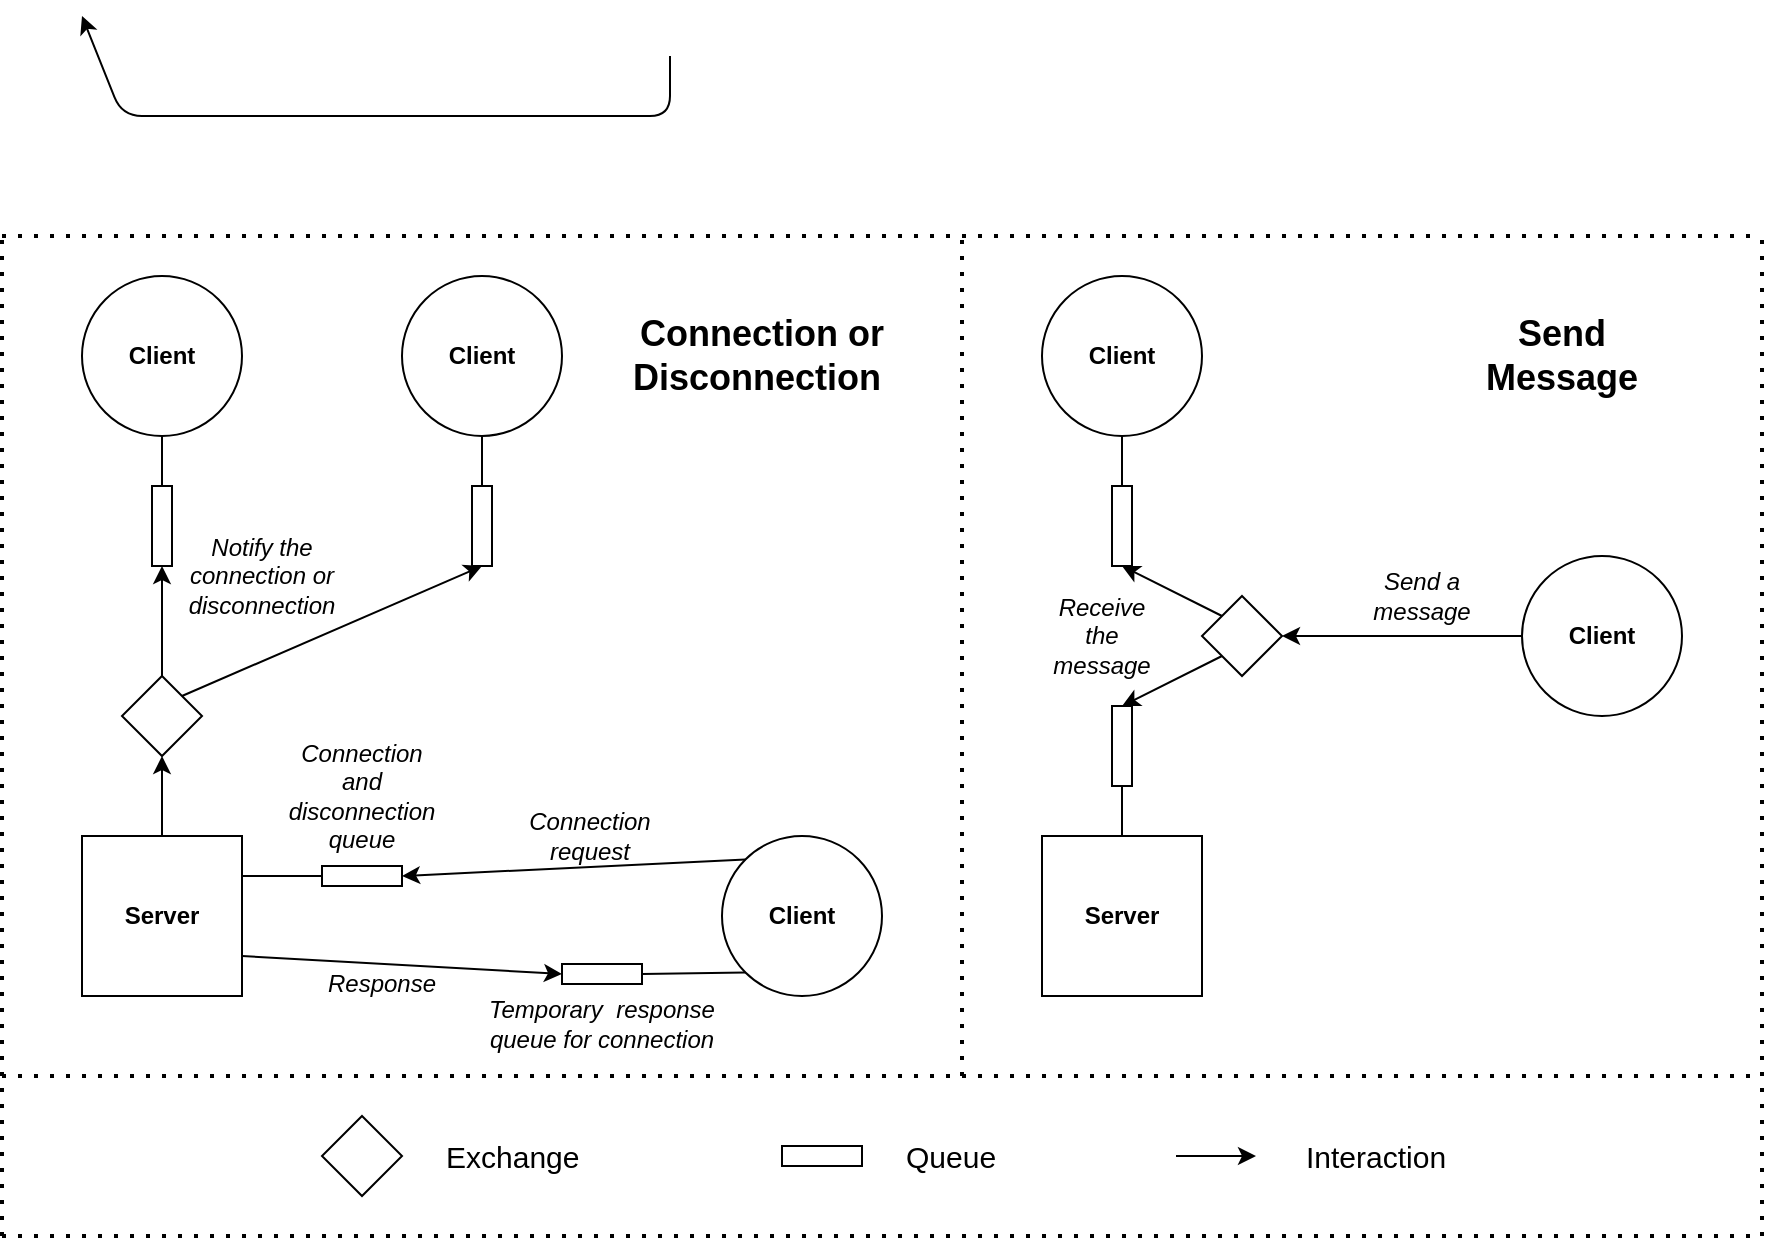 <mxfile version="14.4.4" type="device"><diagram id="poJp0hrxWmK55nHnmBi8" name="Page-1"><mxGraphModel dx="934" dy="618" grid="1" gridSize="10" guides="1" tooltips="1" connect="1" arrows="1" fold="1" page="1" pageScale="1" pageWidth="1169" pageHeight="827" math="0" shadow="0"><root><mxCell id="0"/><mxCell id="1" parent="0"/><mxCell id="VssdRpXeS_1NNYFtiYum-48" value="" style="rhombus;whiteSpace=wrap;html=1;" parent="1" vertex="1"><mxGeometry x="240" y="940" width="40" height="40" as="geometry"/></mxCell><mxCell id="VssdRpXeS_1NNYFtiYum-49" value="&lt;font style=&quot;font-size: 15px&quot;&gt;Exchange&lt;/font&gt;" style="text;html=1;strokeColor=none;fillColor=none;align=left;verticalAlign=middle;whiteSpace=wrap;rounded=0;" parent="1" vertex="1"><mxGeometry x="300" y="950" width="40" height="20" as="geometry"/></mxCell><mxCell id="VssdRpXeS_1NNYFtiYum-50" value="" style="rounded=0;whiteSpace=wrap;html=1;rotation=0;" parent="1" vertex="1"><mxGeometry x="470" y="955" width="40" height="10" as="geometry"/></mxCell><mxCell id="VssdRpXeS_1NNYFtiYum-51" value="&lt;span style=&quot;font-size: 15px&quot;&gt;Queue&lt;/span&gt;" style="text;html=1;strokeColor=none;fillColor=none;align=left;verticalAlign=middle;whiteSpace=wrap;rounded=0;" parent="1" vertex="1"><mxGeometry x="530" y="950" width="40" height="20" as="geometry"/></mxCell><mxCell id="VssdRpXeS_1NNYFtiYum-54" value="&lt;span style=&quot;font-size: 15px&quot;&gt;Interaction&lt;/span&gt;" style="text;html=1;strokeColor=none;fillColor=none;align=left;verticalAlign=middle;whiteSpace=wrap;rounded=0;" parent="1" vertex="1"><mxGeometry x="730" y="950" width="40" height="20" as="geometry"/></mxCell><mxCell id="VssdRpXeS_1NNYFtiYum-58" value="&lt;i&gt;Connection and disconnection queue&lt;/i&gt;" style="text;html=1;strokeColor=none;fillColor=none;align=center;verticalAlign=middle;whiteSpace=wrap;rounded=0;" parent="1" vertex="1"><mxGeometry x="240" y="770" width="40" height="20" as="geometry"/></mxCell><mxCell id="2igjzWUlS-Teknouh4B7-1" value="" style="endArrow=classic;html=1;exitX=0.5;exitY=1;exitDx=0;exitDy=0;entryX=0;entryY=0.5;entryDx=0;entryDy=0;" edge="1" parent="1" target="2igjzWUlS-Teknouh4B7-2"><mxGeometry width="50" height="50" relative="1" as="geometry"><mxPoint x="414" y="410" as="sourcePoint"/><mxPoint x="120" y="390" as="targetPoint"/><Array as="points"><mxPoint x="414" y="440"/><mxPoint x="140" y="440"/></Array></mxGeometry></mxCell><mxCell id="2igjzWUlS-Teknouh4B7-11" value="&lt;b&gt;Server&lt;/b&gt;" style="whiteSpace=wrap;html=1;aspect=fixed;" vertex="1" parent="1"><mxGeometry x="120" y="800" width="80" height="80" as="geometry"/></mxCell><mxCell id="2igjzWUlS-Teknouh4B7-12" value="" style="rhombus;whiteSpace=wrap;html=1;" vertex="1" parent="1"><mxGeometry x="140" y="720" width="40" height="40" as="geometry"/></mxCell><mxCell id="2igjzWUlS-Teknouh4B7-13" value="" style="endArrow=classic;html=1;exitX=0.5;exitY=0;exitDx=0;exitDy=0;entryX=0.5;entryY=1;entryDx=0;entryDy=0;" edge="1" parent="1" source="2igjzWUlS-Teknouh4B7-11" target="2igjzWUlS-Teknouh4B7-12"><mxGeometry width="50" height="50" relative="1" as="geometry"><mxPoint x="280" y="790" as="sourcePoint"/><mxPoint x="330" y="740" as="targetPoint"/></mxGeometry></mxCell><mxCell id="2igjzWUlS-Teknouh4B7-14" value="&lt;b&gt;Client&lt;/b&gt;" style="ellipse;whiteSpace=wrap;html=1;aspect=fixed;" vertex="1" parent="1"><mxGeometry x="440" y="800" width="80" height="80" as="geometry"/></mxCell><mxCell id="2igjzWUlS-Teknouh4B7-16" value="" style="rounded=0;whiteSpace=wrap;html=1;rotation=0;" vertex="1" parent="1"><mxGeometry x="240" y="815" width="40" height="10" as="geometry"/></mxCell><mxCell id="2igjzWUlS-Teknouh4B7-18" value="" style="endArrow=none;html=1;exitX=1;exitY=0.25;exitDx=0;exitDy=0;" edge="1" parent="1" source="2igjzWUlS-Teknouh4B7-11"><mxGeometry width="50" height="50" relative="1" as="geometry"><mxPoint x="240" y="780" as="sourcePoint"/><mxPoint x="240" y="820" as="targetPoint"/></mxGeometry></mxCell><mxCell id="2igjzWUlS-Teknouh4B7-19" value="" style="endArrow=classic;html=1;exitX=0;exitY=0;exitDx=0;exitDy=0;entryX=1;entryY=0.5;entryDx=0;entryDy=0;" edge="1" parent="1" source="2igjzWUlS-Teknouh4B7-14" target="2igjzWUlS-Teknouh4B7-16"><mxGeometry width="50" height="50" relative="1" as="geometry"><mxPoint x="280" y="940" as="sourcePoint"/><mxPoint x="330" y="890" as="targetPoint"/></mxGeometry></mxCell><mxCell id="2igjzWUlS-Teknouh4B7-20" value="&lt;i&gt;Connection request&lt;/i&gt;" style="text;html=1;strokeColor=none;fillColor=none;align=center;verticalAlign=middle;whiteSpace=wrap;rounded=0;" vertex="1" parent="1"><mxGeometry x="354" y="790" width="40" height="20" as="geometry"/></mxCell><mxCell id="2igjzWUlS-Teknouh4B7-22" value="" style="rounded=0;whiteSpace=wrap;html=1;rotation=0;" vertex="1" parent="1"><mxGeometry x="360" y="864" width="40" height="10" as="geometry"/></mxCell><mxCell id="2igjzWUlS-Teknouh4B7-25" value="" style="endArrow=none;html=1;entryX=0;entryY=1;entryDx=0;entryDy=0;exitX=1;exitY=0.5;exitDx=0;exitDy=0;" edge="1" parent="1" source="2igjzWUlS-Teknouh4B7-22" target="2igjzWUlS-Teknouh4B7-14"><mxGeometry width="50" height="50" relative="1" as="geometry"><mxPoint x="390" y="970" as="sourcePoint"/><mxPoint x="440" y="920" as="targetPoint"/></mxGeometry></mxCell><mxCell id="2igjzWUlS-Teknouh4B7-26" value="" style="endArrow=classic;html=1;entryX=0;entryY=0.5;entryDx=0;entryDy=0;exitX=1;exitY=0.75;exitDx=0;exitDy=0;" edge="1" parent="1" source="2igjzWUlS-Teknouh4B7-11" target="2igjzWUlS-Teknouh4B7-22"><mxGeometry width="50" height="50" relative="1" as="geometry"><mxPoint x="220" y="930" as="sourcePoint"/><mxPoint x="270" y="880" as="targetPoint"/></mxGeometry></mxCell><mxCell id="2igjzWUlS-Teknouh4B7-27" value="&lt;i&gt;Response&lt;/i&gt;" style="text;html=1;strokeColor=none;fillColor=none;align=center;verticalAlign=middle;whiteSpace=wrap;rounded=0;" vertex="1" parent="1"><mxGeometry x="250" y="864" width="40" height="20" as="geometry"/></mxCell><mxCell id="2igjzWUlS-Teknouh4B7-28" value="&lt;i&gt;Temporary&amp;nbsp; response queue for&amp;nbsp;&lt;/i&gt;&lt;i&gt;connection&lt;/i&gt;" style="text;html=1;strokeColor=none;fillColor=none;align=center;verticalAlign=middle;whiteSpace=wrap;rounded=0;" vertex="1" parent="1"><mxGeometry x="320" y="884" width="120" height="20" as="geometry"/></mxCell><mxCell id="2igjzWUlS-Teknouh4B7-29" value="&lt;b&gt;Client&lt;/b&gt;" style="ellipse;whiteSpace=wrap;html=1;aspect=fixed;" vertex="1" parent="1"><mxGeometry x="120" y="520" width="80" height="80" as="geometry"/></mxCell><mxCell id="2igjzWUlS-Teknouh4B7-30" value="" style="rounded=0;whiteSpace=wrap;html=1;rotation=-90;" vertex="1" parent="1"><mxGeometry x="140" y="640" width="40" height="10" as="geometry"/></mxCell><mxCell id="2igjzWUlS-Teknouh4B7-31" value="&lt;b&gt;Client&lt;/b&gt;" style="ellipse;whiteSpace=wrap;html=1;aspect=fixed;" vertex="1" parent="1"><mxGeometry x="280" y="520" width="80" height="80" as="geometry"/></mxCell><mxCell id="2igjzWUlS-Teknouh4B7-35" value="" style="rounded=0;whiteSpace=wrap;html=1;rotation=-90;" vertex="1" parent="1"><mxGeometry x="300" y="640" width="40" height="10" as="geometry"/></mxCell><mxCell id="2igjzWUlS-Teknouh4B7-36" value="" style="endArrow=none;html=1;entryX=0.5;entryY=1;entryDx=0;entryDy=0;exitX=1;exitY=0.5;exitDx=0;exitDy=0;" edge="1" parent="1" source="2igjzWUlS-Teknouh4B7-30" target="2igjzWUlS-Teknouh4B7-29"><mxGeometry width="50" height="50" relative="1" as="geometry"><mxPoint x="80" y="670" as="sourcePoint"/><mxPoint x="130" y="620" as="targetPoint"/></mxGeometry></mxCell><mxCell id="2igjzWUlS-Teknouh4B7-37" value="" style="endArrow=none;html=1;entryX=0.5;entryY=1;entryDx=0;entryDy=0;exitX=1;exitY=0.5;exitDx=0;exitDy=0;" edge="1" parent="1" source="2igjzWUlS-Teknouh4B7-35" target="2igjzWUlS-Teknouh4B7-31"><mxGeometry width="50" height="50" relative="1" as="geometry"><mxPoint x="240" y="670" as="sourcePoint"/><mxPoint x="290" y="620" as="targetPoint"/></mxGeometry></mxCell><mxCell id="2igjzWUlS-Teknouh4B7-38" value="" style="endArrow=classic;html=1;exitX=0.5;exitY=0;exitDx=0;exitDy=0;entryX=0;entryY=0.5;entryDx=0;entryDy=0;" edge="1" parent="1" source="2igjzWUlS-Teknouh4B7-12" target="2igjzWUlS-Teknouh4B7-30"><mxGeometry width="50" height="50" relative="1" as="geometry"><mxPoint x="200" y="740" as="sourcePoint"/><mxPoint x="250" y="690" as="targetPoint"/></mxGeometry></mxCell><mxCell id="2igjzWUlS-Teknouh4B7-39" value="" style="endArrow=classic;html=1;exitX=1;exitY=0;exitDx=0;exitDy=0;entryX=0;entryY=0.5;entryDx=0;entryDy=0;" edge="1" parent="1" source="2igjzWUlS-Teknouh4B7-12" target="2igjzWUlS-Teknouh4B7-35"><mxGeometry width="50" height="50" relative="1" as="geometry"><mxPoint x="220" y="740" as="sourcePoint"/><mxPoint x="270" y="690" as="targetPoint"/></mxGeometry></mxCell><mxCell id="2igjzWUlS-Teknouh4B7-40" value="&lt;i&gt;Notify the connection or disconnection&lt;/i&gt;" style="text;html=1;strokeColor=none;fillColor=none;align=center;verticalAlign=middle;whiteSpace=wrap;rounded=0;" vertex="1" parent="1"><mxGeometry x="190" y="660" width="40" height="20" as="geometry"/></mxCell><mxCell id="2igjzWUlS-Teknouh4B7-41" value="" style="endArrow=none;dashed=1;html=1;dashPattern=1 3;strokeWidth=2;" edge="1" parent="1"><mxGeometry width="50" height="50" relative="1" as="geometry"><mxPoint x="560" y="920" as="sourcePoint"/><mxPoint x="560" y="500" as="targetPoint"/></mxGeometry></mxCell><mxCell id="2igjzWUlS-Teknouh4B7-42" value="&lt;b&gt;Server&lt;/b&gt;" style="whiteSpace=wrap;html=1;aspect=fixed;" vertex="1" parent="1"><mxGeometry x="600" y="800" width="80" height="80" as="geometry"/></mxCell><mxCell id="2igjzWUlS-Teknouh4B7-44" value="" style="rhombus;whiteSpace=wrap;html=1;" vertex="1" parent="1"><mxGeometry x="680" y="680" width="40" height="40" as="geometry"/></mxCell><mxCell id="2igjzWUlS-Teknouh4B7-45" value="" style="endArrow=classic;html=1;exitX=0;exitY=1;exitDx=0;exitDy=0;entryX=1;entryY=0.5;entryDx=0;entryDy=0;" edge="1" parent="1" source="2igjzWUlS-Teknouh4B7-44" target="2igjzWUlS-Teknouh4B7-50"><mxGeometry width="50" height="50" relative="1" as="geometry"><mxPoint x="600" y="770" as="sourcePoint"/><mxPoint x="650" y="720" as="targetPoint"/></mxGeometry></mxCell><mxCell id="2igjzWUlS-Teknouh4B7-46" value="" style="endArrow=classic;html=1;exitX=0;exitY=0;exitDx=0;exitDy=0;entryX=0;entryY=0.5;entryDx=0;entryDy=0;" edge="1" parent="1" source="2igjzWUlS-Teknouh4B7-44" target="2igjzWUlS-Teknouh4B7-48"><mxGeometry width="50" height="50" relative="1" as="geometry"><mxPoint x="630" y="710" as="sourcePoint"/><mxPoint x="640" y="680" as="targetPoint"/></mxGeometry></mxCell><mxCell id="2igjzWUlS-Teknouh4B7-47" value="&lt;b&gt;Client&lt;/b&gt;" style="ellipse;whiteSpace=wrap;html=1;aspect=fixed;" vertex="1" parent="1"><mxGeometry x="600" y="520" width="80" height="80" as="geometry"/></mxCell><mxCell id="2igjzWUlS-Teknouh4B7-48" value="" style="rounded=0;whiteSpace=wrap;html=1;rotation=-90;" vertex="1" parent="1"><mxGeometry x="620" y="640" width="40" height="10" as="geometry"/></mxCell><mxCell id="2igjzWUlS-Teknouh4B7-49" value="" style="endArrow=none;html=1;entryX=0.5;entryY=1;entryDx=0;entryDy=0;exitX=1;exitY=0.5;exitDx=0;exitDy=0;" edge="1" parent="1" source="2igjzWUlS-Teknouh4B7-48" target="2igjzWUlS-Teknouh4B7-47"><mxGeometry width="50" height="50" relative="1" as="geometry"><mxPoint x="720" y="660" as="sourcePoint"/><mxPoint x="770" y="610" as="targetPoint"/></mxGeometry></mxCell><mxCell id="2igjzWUlS-Teknouh4B7-50" value="" style="rounded=0;whiteSpace=wrap;html=1;rotation=-90;" vertex="1" parent="1"><mxGeometry x="620" y="750" width="40" height="10" as="geometry"/></mxCell><mxCell id="2igjzWUlS-Teknouh4B7-51" value="" style="endArrow=none;html=1;entryX=0;entryY=0.5;entryDx=0;entryDy=0;exitX=0.5;exitY=0;exitDx=0;exitDy=0;" edge="1" parent="1" source="2igjzWUlS-Teknouh4B7-42" target="2igjzWUlS-Teknouh4B7-50"><mxGeometry width="50" height="50" relative="1" as="geometry"><mxPoint x="580" y="790" as="sourcePoint"/><mxPoint x="630" y="740" as="targetPoint"/></mxGeometry></mxCell><mxCell id="2igjzWUlS-Teknouh4B7-52" value="&lt;i&gt;Receive the message&lt;br&gt;&lt;/i&gt;" style="text;html=1;strokeColor=none;fillColor=none;align=center;verticalAlign=middle;whiteSpace=wrap;rounded=0;" vertex="1" parent="1"><mxGeometry x="610" y="690" width="40" height="20" as="geometry"/></mxCell><mxCell id="2igjzWUlS-Teknouh4B7-53" value="&lt;b&gt;Client&lt;/b&gt;" style="ellipse;whiteSpace=wrap;html=1;aspect=fixed;" vertex="1" parent="1"><mxGeometry x="840" y="660" width="80" height="80" as="geometry"/></mxCell><mxCell id="2igjzWUlS-Teknouh4B7-54" value="" style="endArrow=classic;html=1;exitX=0;exitY=0.5;exitDx=0;exitDy=0;entryX=1;entryY=0.5;entryDx=0;entryDy=0;" edge="1" parent="1" source="2igjzWUlS-Teknouh4B7-53" target="2igjzWUlS-Teknouh4B7-44"><mxGeometry width="50" height="50" relative="1" as="geometry"><mxPoint x="760" y="820" as="sourcePoint"/><mxPoint x="810" y="770" as="targetPoint"/></mxGeometry></mxCell><mxCell id="2igjzWUlS-Teknouh4B7-55" value="&lt;i&gt;Send a message&lt;br&gt;&lt;/i&gt;" style="text;html=1;strokeColor=none;fillColor=none;align=center;verticalAlign=middle;whiteSpace=wrap;rounded=0;" vertex="1" parent="1"><mxGeometry x="770" y="670" width="40" height="20" as="geometry"/></mxCell><mxCell id="2igjzWUlS-Teknouh4B7-58" value="" style="endArrow=none;dashed=1;html=1;dashPattern=1 3;strokeWidth=2;" edge="1" parent="1"><mxGeometry width="50" height="50" relative="1" as="geometry"><mxPoint x="80" y="920" as="sourcePoint"/><mxPoint x="960" y="920" as="targetPoint"/></mxGeometry></mxCell><mxCell id="2igjzWUlS-Teknouh4B7-59" value="" style="endArrow=none;dashed=1;html=1;dashPattern=1 3;strokeWidth=2;" edge="1" parent="1"><mxGeometry width="50" height="50" relative="1" as="geometry"><mxPoint x="80" y="500" as="sourcePoint"/><mxPoint x="960" y="500" as="targetPoint"/></mxGeometry></mxCell><mxCell id="2igjzWUlS-Teknouh4B7-60" value="" style="endArrow=classic;html=1;" edge="1" parent="1"><mxGeometry width="50" height="50" relative="1" as="geometry"><mxPoint x="667" y="960" as="sourcePoint"/><mxPoint x="707" y="960" as="targetPoint"/></mxGeometry></mxCell><mxCell id="2igjzWUlS-Teknouh4B7-63" value="&lt;b&gt;&lt;font style=&quot;font-size: 18px&quot;&gt;Connection or Disconnection&amp;nbsp;&lt;/font&gt;&lt;/b&gt;" style="text;html=1;strokeColor=none;fillColor=none;align=center;verticalAlign=middle;whiteSpace=wrap;rounded=0;" vertex="1" parent="1"><mxGeometry x="440" y="520" width="40" height="80" as="geometry"/></mxCell><mxCell id="2igjzWUlS-Teknouh4B7-64" value="&lt;span style=&quot;font-size: 18px&quot;&gt;&lt;b&gt;Send Message&lt;/b&gt;&lt;/span&gt;" style="text;html=1;strokeColor=none;fillColor=none;align=center;verticalAlign=middle;whiteSpace=wrap;rounded=0;" vertex="1" parent="1"><mxGeometry x="840" y="520" width="40" height="80" as="geometry"/></mxCell><mxCell id="2igjzWUlS-Teknouh4B7-65" value="" style="endArrow=none;dashed=1;html=1;dashPattern=1 3;strokeWidth=2;" edge="1" parent="1"><mxGeometry width="50" height="50" relative="1" as="geometry"><mxPoint x="80" y="1000" as="sourcePoint"/><mxPoint x="960" y="1000" as="targetPoint"/></mxGeometry></mxCell><mxCell id="2igjzWUlS-Teknouh4B7-66" value="" style="endArrow=none;dashed=1;html=1;dashPattern=1 3;strokeWidth=2;" edge="1" parent="1"><mxGeometry width="50" height="50" relative="1" as="geometry"><mxPoint x="80" y="1000" as="sourcePoint"/><mxPoint x="80" y="500" as="targetPoint"/></mxGeometry></mxCell><mxCell id="2igjzWUlS-Teknouh4B7-67" value="" style="endArrow=none;dashed=1;html=1;dashPattern=1 3;strokeWidth=2;" edge="1" parent="1"><mxGeometry width="50" height="50" relative="1" as="geometry"><mxPoint x="960" y="1000" as="sourcePoint"/><mxPoint x="960" y="500" as="targetPoint"/></mxGeometry></mxCell></root></mxGraphModel></diagram></mxfile>